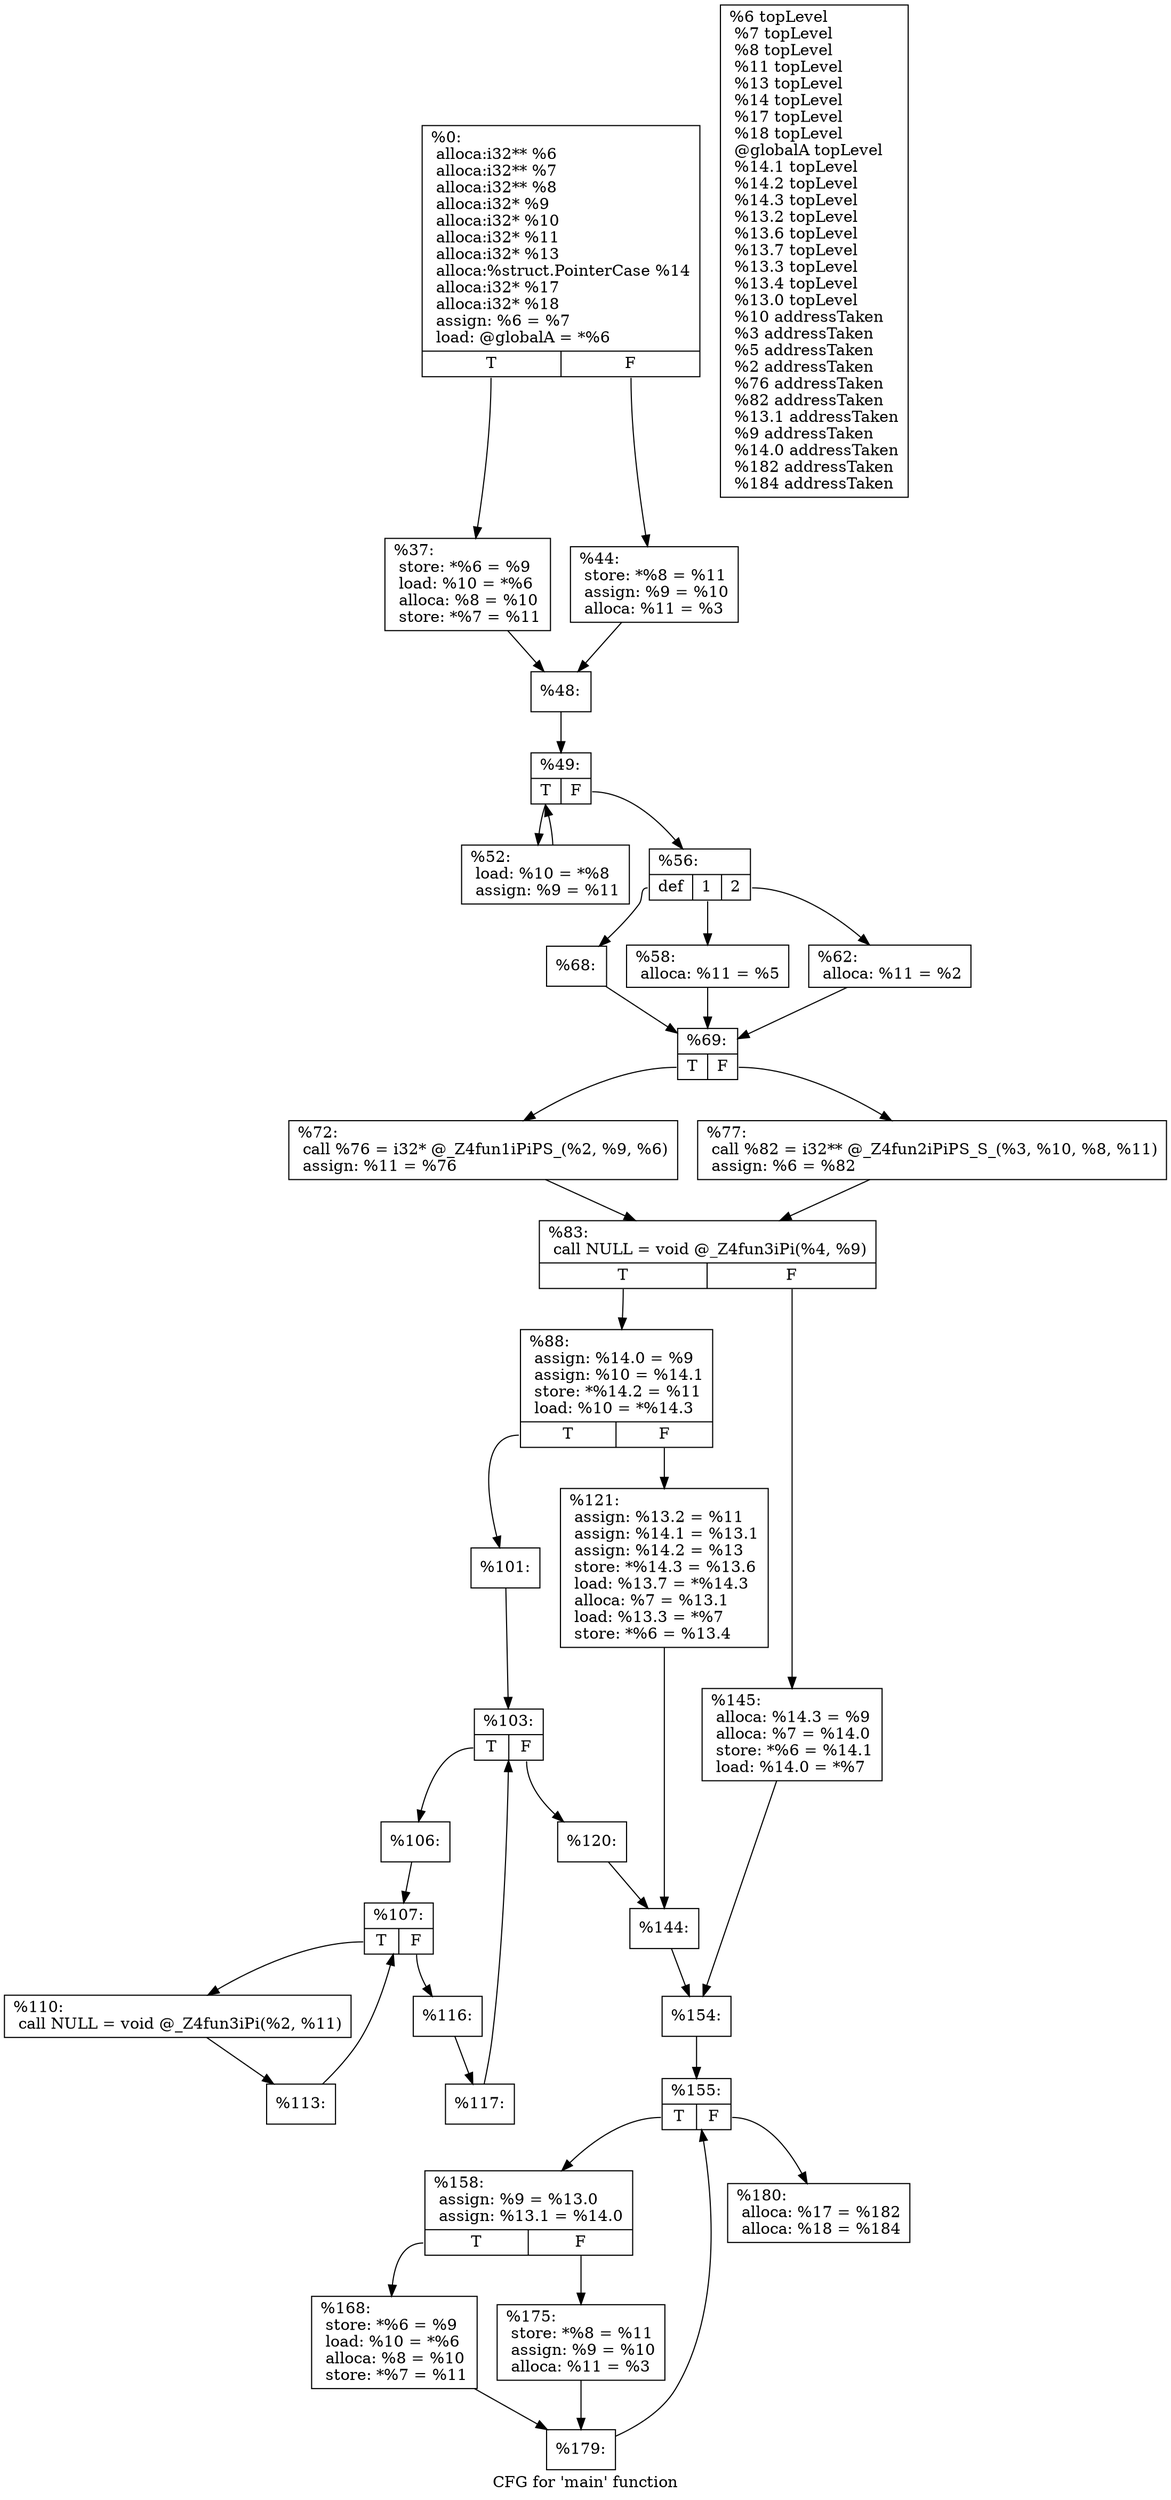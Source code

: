 digraph "CFG for 'main' function" {
	label="CFG for 'main' function";

	Node0x4177e40 [shape=record,label="{%0:\l alloca:i32** %6\l alloca:i32** %7\l alloca:i32** %8\l alloca:i32* %9\l alloca:i32* %10\l alloca:i32* %11\l alloca:i32* %13\l alloca:%struct.PointerCase %14\l alloca:i32* %17\l alloca:i32* %18\l assign: %6 = %7\l load: @globalA = *%6\l |{<s0>T|<s1>F}}"];
	Node0x4177e40:s0 -> Node0x4178060;
	Node0x4177e40:s1 -> Node0x4179a90;
	Node0x4178060 [shape=record,label="{%37:\l store: *%6 = %9\l load: %10 = *%6\l alloca: %8 = %10\l store: *%7 = %11\l }"];
	Node0x4178060 -> Node0x4179ff0;
	Node0x4179a90 [shape=record,label="{%44:\l store: *%8 = %11\l assign: %9 = %10\l alloca: %11 = %3\l }"];
	Node0x4179a90 -> Node0x4179ff0;
	Node0x4179ff0 [shape=record,label="{%48:\l }"];
	Node0x4179ff0 -> Node0x417a3a0;
	Node0x417a3a0 [shape=record,label="{%49:\l |{<s0>T|<s1>F}}"];
	Node0x417a3a0:s0 -> Node0x417a520;
	Node0x417a3a0:s1 -> Node0x417a570;
	Node0x417a520 [shape=record,label="{%52:\l load: %10 = *%8\l assign: %9 = %11\l }"];
	Node0x417a520 -> Node0x417a3a0;
	Node0x417a570 [shape=record,label="{%56:\l |{<s0>def|<s1>1|<s2>2}}"];
	Node0x417a570:s0 -> Node0x4192320;
	Node0x417a570:s1 -> Node0x4192370;
	Node0x417a570:s2 -> Node0x41923c0;
	Node0x4192370 [shape=record,label="{%58:\l alloca: %11 = %5\l }"];
	Node0x4192370 -> Node0x4192770;
	Node0x41923c0 [shape=record,label="{%62:\l alloca: %11 = %2\l }"];
	Node0x41923c0 -> Node0x4192770;
	Node0x4192320 [shape=record,label="{%68:\l }"];
	Node0x4192320 -> Node0x4192770;
	Node0x4192770 [shape=record,label="{%69:\l |{<s0>T|<s1>F}}"];
	Node0x4192770:s0 -> Node0x4192f00;
	Node0x4192770:s1 -> Node0x4192f50;
	Node0x4192f00 [shape=record,label="{%72:\l call %76 = i32* @_Z4fun1iPiPS_(%2, %9, %6)\l assign: %11 = %76\l }"];
	Node0x4192f00 -> Node0x41932d0;
	Node0x4192f50 [shape=record,label="{%77:\l call %82 = i32** @_Z4fun2iPiPS_S_(%3, %10, %8, %11)\l assign: %6 = %82\l }"];
	Node0x4192f50 -> Node0x41932d0;
	Node0x41932d0 [shape=record,label="{%83:\l call NULL = void @_Z4fun3iPi(%4, %9)\l |{<s0>T|<s1>F}}"];
	Node0x41932d0:s0 -> Node0x4193980;
	Node0x41932d0:s1 -> Node0x41939d0;
	Node0x4193980 [shape=record,label="{%88:\l assign: %14.0 = %9\l assign: %10 = %14.1\l store: *%14.2 = %11\l load: %10 = *%14.3\l |{<s0>T|<s1>F}}"];
	Node0x4193980:s0 -> Node0x4194240;
	Node0x4193980:s1 -> Node0x4194290;
	Node0x4194240 [shape=record,label="{%101:\l }"];
	Node0x4194240 -> Node0x4194510;
	Node0x4194510 [shape=record,label="{%103:\l |{<s0>T|<s1>F}}"];
	Node0x4194510:s0 -> Node0x41946c0;
	Node0x4194510:s1 -> Node0x4194710;
	Node0x41946c0 [shape=record,label="{%106:\l }"];
	Node0x41946c0 -> Node0x41948b0;
	Node0x41948b0 [shape=record,label="{%107:\l |{<s0>T|<s1>F}}"];
	Node0x41948b0:s0 -> Node0x4194a30;
	Node0x41948b0:s1 -> Node0x4194a80;
	Node0x4194a30 [shape=record,label="{%110:\l call NULL = void @_Z4fun3iPi(%2, %11)\l }"];
	Node0x4194a30 -> Node0x4194d50;
	Node0x4194d50 [shape=record,label="{%113:\l }"];
	Node0x4194d50 -> Node0x41948b0;
	Node0x4194a80 [shape=record,label="{%116:\l }"];
	Node0x4194a80 -> Node0x4194fb0;
	Node0x4194fb0 [shape=record,label="{%117:\l }"];
	Node0x4194fb0 -> Node0x4194510;
	Node0x4194710 [shape=record,label="{%120:\l }"];
	Node0x4194710 -> Node0x4195210;
	Node0x4194290 [shape=record,label="{%121:\l assign: %13.2 = %11\l assign: %14.1 = %13.1\l assign: %14.2 = %13\l store: *%14.3 = %13.6\l load: %13.7 = *%14.3\l alloca: %7 = %13.1\l load: %13.3 = *%7\l store: *%6 = %13.4\l }"];
	Node0x4194290 -> Node0x4195210;
	Node0x4195210 [shape=record,label="{%144:\l }"];
	Node0x4195210 -> Node0x4196730;
	Node0x41939d0 [shape=record,label="{%145:\l alloca: %14.3 = %9\l alloca: %7 = %14.0\l store: *%6 = %14.1\l load: %14.0 = *%7\l }"];
	Node0x41939d0 -> Node0x4196730;
	Node0x4196730 [shape=record,label="{%154:\l }"];
	Node0x4196730 -> Node0x4196e40;
	Node0x4196e40 [shape=record,label="{%155:\l |{<s0>T|<s1>F}}"];
	Node0x4196e40:s0 -> Node0x4196fc0;
	Node0x4196e40:s1 -> Node0x4197010;
	Node0x4196fc0 [shape=record,label="{%158:\l assign: %9 = %13.0\l assign: %13.1 = %14.0\l |{<s0>T|<s1>F}}"];
	Node0x4196fc0:s0 -> Node0x41976b0;
	Node0x4196fc0:s1 -> Node0x4197700;
	Node0x41976b0 [shape=record,label="{%168:\l store: *%6 = %9\l load: %10 = *%6\l alloca: %8 = %10\l store: *%7 = %11\l }"];
	Node0x41976b0 -> Node0x4197c60;
	Node0x4197700 [shape=record,label="{%175:\l store: *%8 = %11\l assign: %9 = %10\l alloca: %11 = %3\l }"];
	Node0x4197700 -> Node0x4197c60;
	Node0x4197c60 [shape=record,label="{%179:\l }"];
	Node0x4197c60 -> Node0x4196e40;
	Node0x4197010 [shape=record,label="{%180:\l alloca: %17 = %182\l alloca: %18 = %184\l }"];
	Node1 [shape=record,label="{%6 topLevel\l %7 topLevel\l %8 topLevel\l %11 topLevel\l %13 topLevel\l %14 topLevel\l %17 topLevel\l %18 topLevel\l @globalA topLevel\l %14.1 topLevel\l %14.2 topLevel\l %14.3 topLevel\l %13.2 topLevel\l %13.6 topLevel\l %13.7 topLevel\l %13.3 topLevel\l %13.4 topLevel\l %13.0 topLevel\l %10 addressTaken\l %3 addressTaken\l %5 addressTaken\l %2 addressTaken\l %76 addressTaken\l %82 addressTaken\l %13.1 addressTaken\l %9 addressTaken\l %14.0 addressTaken\l %182 addressTaken\l %184 addressTaken\l }"];}
